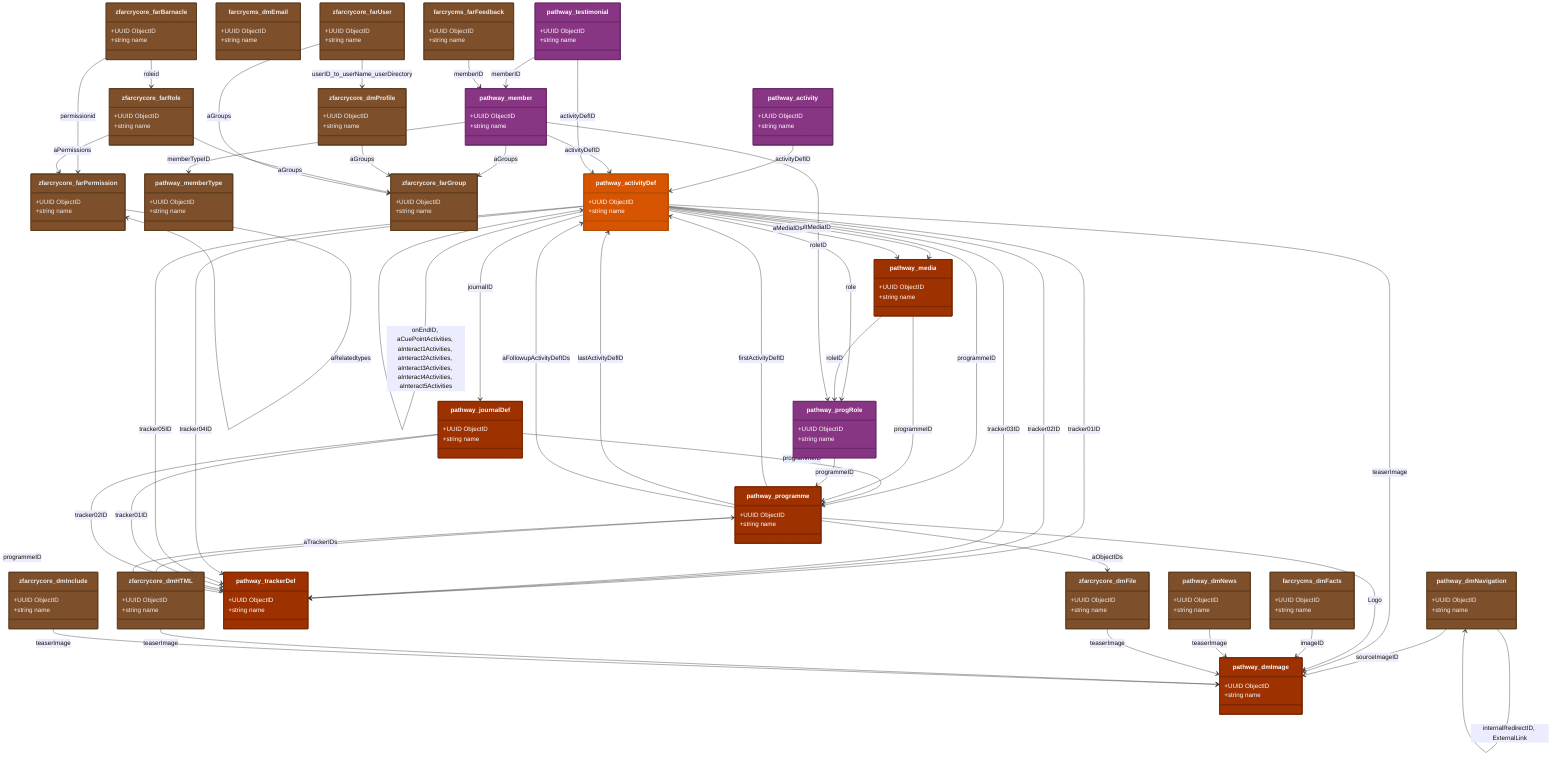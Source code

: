 classDiagram
    %% Parameters:
%%   Focus: activityDef
%%   Domains: pathway
%%   Chart Type: Class
    class pathway_dmImage {
        +UUID ObjectID
        +string name
    }

    class pathway_dmNavigation {
        +UUID ObjectID
        +string name
    }

    class pathway_dmNews {
        +UUID ObjectID
        +string name
    }

    class pathway_activity {
        +UUID ObjectID
        +string name
    }

    class pathway_activityDef {
        +UUID ObjectID
        +string name
    }

    class pathway_journalDef {
        +UUID ObjectID
        +string name
    }

    class pathway_media {
        +UUID ObjectID
        +string name
    }

    class pathway_member {
        +UUID ObjectID
        +string name
    }

    class pathway_memberType {
        +UUID ObjectID
        +string name
    }

    class pathway_programme {
        +UUID ObjectID
        +string name
    }

    class pathway_progRole {
        +UUID ObjectID
        +string name
    }

    class pathway_testimonial {
        +UUID ObjectID
        +string name
    }

    class pathway_trackerDef {
        +UUID ObjectID
        +string name
    }

    class farcrycms_dmEmail {
        +UUID ObjectID
        +string name
    }

    class farcrycms_dmFacts {
        +UUID ObjectID
        +string name
    }

    class farcrycms_farFeedback {
        +UUID ObjectID
        +string name
    }

    class zfarcrycore_dmFile {
        +UUID ObjectID
        +string name
    }

    class zfarcrycore_dmHTML {
        +UUID ObjectID
        +string name
    }

    class zfarcrycore_dmInclude {
        +UUID ObjectID
        +string name
    }

    class zfarcrycore_dmProfile {
        +UUID ObjectID
        +string name
    }

    class zfarcrycore_farBarnacle {
        +UUID ObjectID
        +string name
    }

    class zfarcrycore_farGroup {
        +UUID ObjectID
        +string name
    }

    class zfarcrycore_farPermission {
        +UUID ObjectID
        +string name
    }

    class zfarcrycore_farRole {
        +UUID ObjectID
        +string name
    }

    class zfarcrycore_farUser {
        +UUID ObjectID
        +string name
    }

    pathway_dmNavigation --> pathway_dmImage : sourceImageID
    pathway_activity --> pathway_activityDef : activityDefID
    pathway_activityDef --> pathway_programme : programmeID
    pathway_activityDef --> pathway_dmImage : teaserImage
    pathway_activityDef --> pathway_progRole : role
    pathway_activityDef --> pathway_media : defaultMediaID
    pathway_activityDef --> pathway_journalDef : journalID
    pathway_activityDef --> pathway_trackerDef : tracker01ID
    pathway_activityDef --> pathway_trackerDef : tracker02ID
    pathway_activityDef --> pathway_trackerDef : tracker03ID
    pathway_activityDef --> pathway_trackerDef : tracker04ID
    pathway_activityDef --> pathway_trackerDef : tracker05ID
    pathway_journalDef --> pathway_trackerDef : tracker01ID
    pathway_journalDef --> pathway_trackerDef : tracker02ID
    pathway_journalDef --> pathway_programme : programmeID
    pathway_media --> pathway_programme : programmeID
    pathway_media --> pathway_progRole : roleID
    pathway_member --> pathway_memberType : memberTypeID
    pathway_member --> pathway_activityDef : activityDefID
    pathway_member --> pathway_progRole : roleID
    pathway_programme --> pathway_dmImage : Logo
    pathway_programme --> pathway_activityDef : firstActivityDefID
    pathway_programme --> pathway_activityDef : lastActivityDefID
    pathway_progRole --> pathway_programme : programmeID
    pathway_testimonial --> pathway_member : memberID
    pathway_testimonial --> pathway_activityDef : activityDefID
    pathway_trackerDef --> pathway_programme : programmeID
    farcrycms_dmFacts --> pathway_dmImage : imageID
    pathway_dmNews --> pathway_dmImage : teaserImage
    farcrycms_farFeedback --> pathway_member : memberID
    zfarcrycore_dmFile --> pathway_dmImage : teaserImage
    zfarcrycore_dmHTML --> pathway_dmImage : teaserImage
    zfarcrycore_dmInclude --> pathway_dmImage : teaserImage
    zfarcrycore_farBarnacle --> zfarcrycore_farRole : roleid
    zfarcrycore_farBarnacle --> zfarcrycore_farPermission : permissionid
    pathway_activityDef --> pathway_media : aMediaIDs
    pathway_member --> zfarcrycore_farGroup : aGroups
    pathway_programme --> pathway_activityDef : aFollowupActivityDefIDs
    pathway_programme --> pathway_trackerDef : aTrackerIDs
    pathway_programme --> zfarcrycore_dmFile : aObjectIDs
    zfarcrycore_dmProfile --> zfarcrycore_farGroup : aGroups
    zfarcrycore_farRole --> zfarcrycore_farGroup : aGroups
    zfarcrycore_farRole --> zfarcrycore_farPermission : aPermissions
    zfarcrycore_farUser --> zfarcrycore_farGroup : aGroups
    zfarcrycore_farPermission --> zfarcrycore_farPermission : aRelatedtypes
    pathway_dmNavigation --> pathway_dmNavigation : internalRedirectID, ExternalLink
    pathway_activityDef --> pathway_activityDef : onEndID, aCuePointActivities, aInteract1Activities, aInteract2Activities, aInteract3Activities, aInteract4Activities, aInteract5Activities

    %% Special Joins
    zfarcrycore_farUser --> zfarcrycore_dmProfile : userID_to_userName_userDirectory
    %% End Special Joins


    %% Entity Styling
    style pathway_dmImage fill:#9d3100,stroke:#7a2600,stroke-width:2px,color:#fff
    style pathway_dmNavigation fill:#7e4f2b,stroke:#5d3d1f,stroke-width:2px,color:#eceff1
    style pathway_dmNews fill:#7e4f2b,stroke:#5d3d1f,stroke-width:2px,color:#eceff1
    style pathway_activity fill:#883583,stroke:#6a2a6a,stroke-width:2px,color:#fff
    style pathway_activityDef fill:#d75500,stroke:#b34d00,stroke-width:2px,color:#fff
    style pathway_journalDef fill:#9d3100,stroke:#7a2600,stroke-width:2px,color:#fff
    style pathway_media fill:#9d3100,stroke:#7a2600,stroke-width:2px,color:#fff
    style pathway_member fill:#883583,stroke:#6a2a6a,stroke-width:2px,color:#fff
    style pathway_memberType fill:#7e4f2b,stroke:#5d3d1f,stroke-width:2px,color:#eceff1
    style pathway_programme fill:#9d3100,stroke:#7a2600,stroke-width:2px,color:#fff
    style pathway_progRole fill:#883583,stroke:#6a2a6a,stroke-width:2px,color:#fff
    style pathway_testimonial fill:#883583,stroke:#6a2a6a,stroke-width:2px,color:#fff
    style pathway_trackerDef fill:#9d3100,stroke:#7a2600,stroke-width:2px,color:#fff
    style farcrycms_dmEmail fill:#7e4f2b,stroke:#5d3d1f,stroke-width:2px,color:#eceff1
    style farcrycms_dmFacts fill:#7e4f2b,stroke:#5d3d1f,stroke-width:2px,color:#eceff1
    style farcrycms_farFeedback fill:#7e4f2b,stroke:#5d3d1f,stroke-width:2px,color:#eceff1
    style zfarcrycore_dmFile fill:#7e4f2b,stroke:#5d3d1f,stroke-width:2px,color:#eceff1
    style zfarcrycore_dmHTML fill:#7e4f2b,stroke:#5d3d1f,stroke-width:2px,color:#eceff1
    style zfarcrycore_dmInclude fill:#7e4f2b,stroke:#5d3d1f,stroke-width:2px,color:#eceff1
    style zfarcrycore_dmProfile fill:#7e4f2b,stroke:#5d3d1f,stroke-width:2px,color:#eceff1
    style zfarcrycore_farBarnacle fill:#7e4f2b,stroke:#5d3d1f,stroke-width:2px,color:#eceff1
    style zfarcrycore_farGroup fill:#7e4f2b,stroke:#5d3d1f,stroke-width:2px,color:#eceff1
    style zfarcrycore_farPermission fill:#7e4f2b,stroke:#5d3d1f,stroke-width:2px,color:#eceff1
    style zfarcrycore_farRole fill:#7e4f2b,stroke:#5d3d1f,stroke-width:2px,color:#eceff1
    style zfarcrycore_farUser fill:#7e4f2b,stroke:#5d3d1f,stroke-width:2px,color:#eceff1